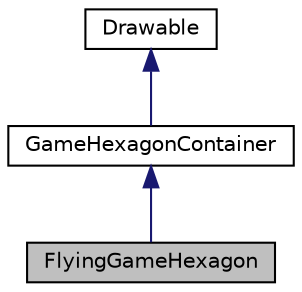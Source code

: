 digraph "FlyingGameHexagon"
{
  edge [fontname="Helvetica",fontsize="10",labelfontname="Helvetica",labelfontsize="10"];
  node [fontname="Helvetica",fontsize="10",shape=record];
  Node0 [label="FlyingGameHexagon",height=0.2,width=0.4,color="black", fillcolor="grey75", style="filled", fontcolor="black"];
  Node1 -> Node0 [dir="back",color="midnightblue",fontsize="10",style="solid",fontname="Helvetica"];
  Node1 [label="GameHexagonContainer",height=0.2,width=0.4,color="black", fillcolor="white", style="filled",URL="$classru_1_1litun_1_1unitingtwist_1_1_game_hexagon_container.html",tooltip="Created by Litun on 12.04.2016. "];
  Node2 -> Node1 [dir="back",color="midnightblue",fontsize="10",style="solid",fontname="Helvetica"];
  Node2 [label="Drawable",height=0.2,width=0.4,color="black", fillcolor="white", style="filled",URL="$interfaceru_1_1litun_1_1unitingtwist_1_1_drawable.html",tooltip="Created by Litun on 09.04.2016. "];
}
